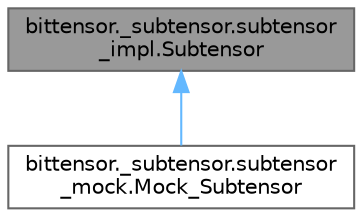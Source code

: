 digraph "bittensor._subtensor.subtensor_impl.Subtensor"
{
 // LATEX_PDF_SIZE
  bgcolor="transparent";
  edge [fontname=Helvetica,fontsize=10,labelfontname=Helvetica,labelfontsize=10];
  node [fontname=Helvetica,fontsize=10,shape=box,height=0.2,width=0.4];
  Node1 [label="bittensor._subtensor.subtensor\l_impl.Subtensor",height=0.2,width=0.4,color="gray40", fillcolor="grey60", style="filled", fontcolor="black",tooltip=" "];
  Node1 -> Node2 [dir="back",color="steelblue1",style="solid"];
  Node2 [label="bittensor._subtensor.subtensor\l_mock.Mock_Subtensor",height=0.2,width=0.4,color="gray40", fillcolor="white", style="filled",URL="$classbittensor_1_1__subtensor_1_1subtensor__mock_1_1_mock___subtensor.html",tooltip=" "];
}
